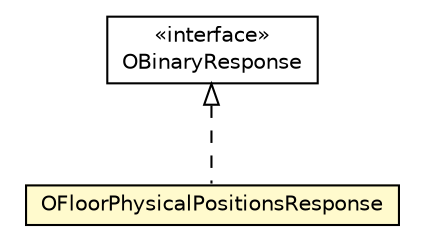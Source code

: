 #!/usr/local/bin/dot
#
# Class diagram 
# Generated by UMLGraph version R5_6-24-gf6e263 (http://www.umlgraph.org/)
#

digraph G {
	edge [fontname="Helvetica",fontsize=10,labelfontname="Helvetica",labelfontsize=10];
	node [fontname="Helvetica",fontsize=10,shape=plaintext];
	nodesep=0.25;
	ranksep=0.5;
	// com.orientechnologies.orient.client.remote.OBinaryResponse
	c3578987 [label=<<table title="com.orientechnologies.orient.client.remote.OBinaryResponse" border="0" cellborder="1" cellspacing="0" cellpadding="2" port="p" href="../OBinaryResponse.html">
		<tr><td><table border="0" cellspacing="0" cellpadding="1">
<tr><td align="center" balign="center"> &#171;interface&#187; </td></tr>
<tr><td align="center" balign="center"> OBinaryResponse </td></tr>
		</table></td></tr>
		</table>>, URL="../OBinaryResponse.html", fontname="Helvetica", fontcolor="black", fontsize=10.0];
	// com.orientechnologies.orient.client.remote.message.OFloorPhysicalPositionsResponse
	c3579029 [label=<<table title="com.orientechnologies.orient.client.remote.message.OFloorPhysicalPositionsResponse" border="0" cellborder="1" cellspacing="0" cellpadding="2" port="p" bgcolor="lemonChiffon" href="./OFloorPhysicalPositionsResponse.html">
		<tr><td><table border="0" cellspacing="0" cellpadding="1">
<tr><td align="center" balign="center"> OFloorPhysicalPositionsResponse </td></tr>
		</table></td></tr>
		</table>>, URL="./OFloorPhysicalPositionsResponse.html", fontname="Helvetica", fontcolor="black", fontsize=10.0];
	//com.orientechnologies.orient.client.remote.message.OFloorPhysicalPositionsResponse implements com.orientechnologies.orient.client.remote.OBinaryResponse
	c3578987:p -> c3579029:p [dir=back,arrowtail=empty,style=dashed];
}

